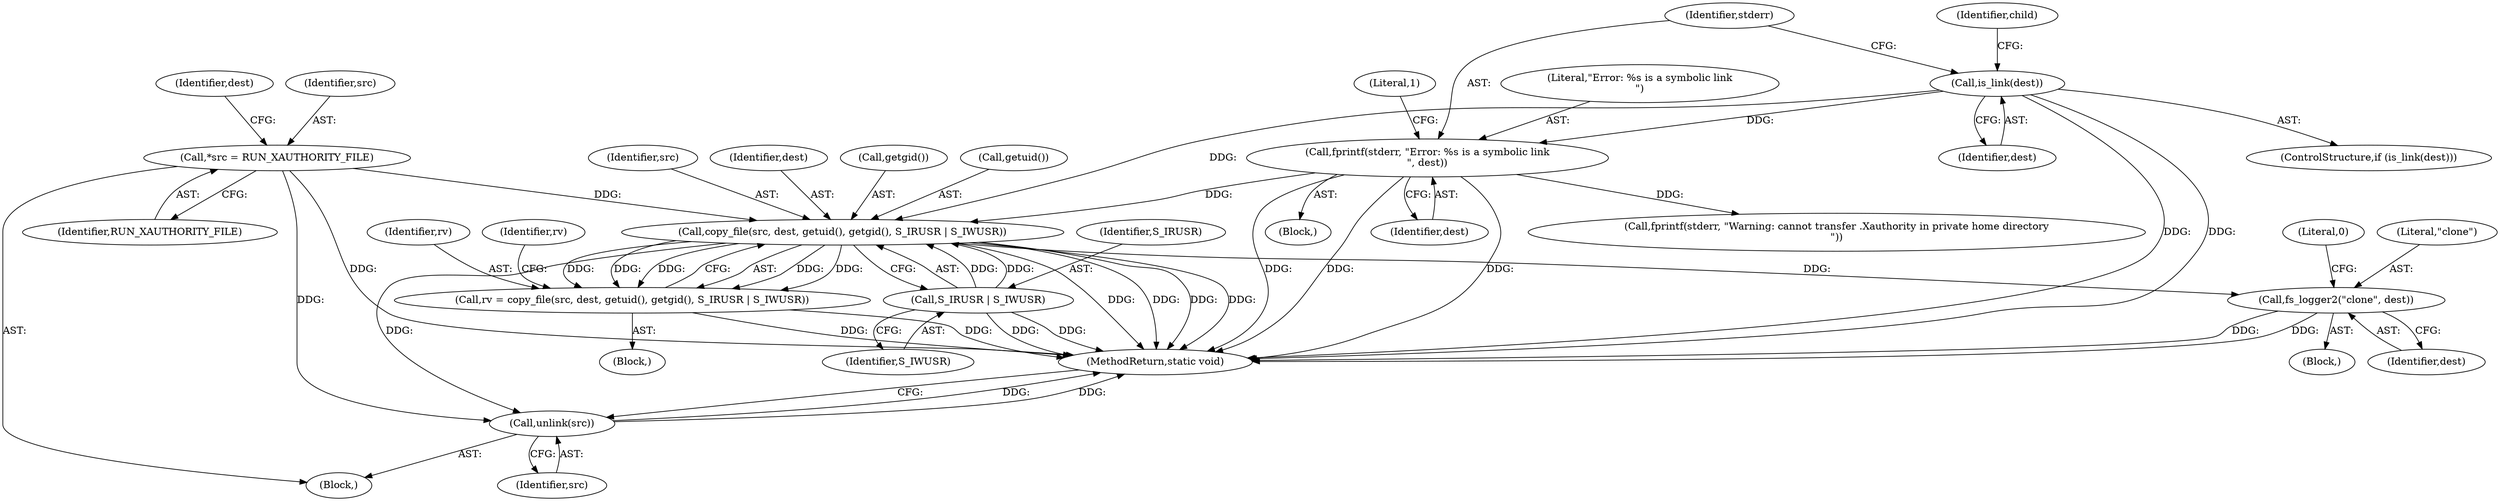 digraph "0_firejail_b8a4ff9775318ca5e679183884a6a63f3da8f863_0@API" {
"1000151" [label="(Call,copy_file(src, dest, getuid(), getgid(), S_IRUSR | S_IWUSR))"];
"1000104" [label="(Call,*src = RUN_XAUTHORITY_FILE)"];
"1000122" [label="(Call,is_link(dest))"];
"1000125" [label="(Call,fprintf(stderr, \"Error: %s is a symbolic link\n\", dest))"];
"1000156" [label="(Call,S_IRUSR | S_IWUSR)"];
"1000149" [label="(Call,rv = copy_file(src, dest, getuid(), getgid(), S_IRUSR | S_IWUSR))"];
"1000166" [label="(Call,fs_logger2(\"clone\", dest))"];
"1000175" [label="(Call,unlink(src))"];
"1000165" [label="(Block,)"];
"1000106" [label="(Identifier,RUN_XAUTHORITY_FILE)"];
"1000175" [label="(Call,unlink(src))"];
"1000170" [label="(Literal,0)"];
"1000166" [label="(Call,fs_logger2(\"clone\", dest))"];
"1000130" [label="(Literal,1)"];
"1000126" [label="(Identifier,stderr)"];
"1000158" [label="(Identifier,S_IWUSR)"];
"1000124" [label="(Block,)"];
"1000152" [label="(Identifier,src)"];
"1000127" [label="(Literal,\"Error: %s is a symbolic link\n\")"];
"1000153" [label="(Identifier,dest)"];
"1000121" [label="(ControlStructure,if (is_link(dest)))"];
"1000145" [label="(Block,)"];
"1000149" [label="(Call,rv = copy_file(src, dest, getuid(), getgid(), S_IRUSR | S_IWUSR))"];
"1000112" [label="(Identifier,dest)"];
"1000150" [label="(Identifier,rv)"];
"1000105" [label="(Identifier,src)"];
"1000122" [label="(Call,is_link(dest))"];
"1000177" [label="(MethodReturn,static void)"];
"1000167" [label="(Literal,\"clone\")"];
"1000102" [label="(Block,)"];
"1000128" [label="(Identifier,dest)"];
"1000151" [label="(Call,copy_file(src, dest, getuid(), getgid(), S_IRUSR | S_IWUSR))"];
"1000168" [label="(Identifier,dest)"];
"1000123" [label="(Identifier,dest)"];
"1000125" [label="(Call,fprintf(stderr, \"Error: %s is a symbolic link\n\", dest))"];
"1000155" [label="(Call,getgid())"];
"1000157" [label="(Identifier,S_IRUSR)"];
"1000133" [label="(Identifier,child)"];
"1000154" [label="(Call,getuid())"];
"1000160" [label="(Identifier,rv)"];
"1000104" [label="(Call,*src = RUN_XAUTHORITY_FILE)"];
"1000176" [label="(Identifier,src)"];
"1000156" [label="(Call,S_IRUSR | S_IWUSR)"];
"1000161" [label="(Call,fprintf(stderr, \"Warning: cannot transfer .Xauthority in private home directory\n\"))"];
"1000151" -> "1000149"  [label="AST: "];
"1000151" -> "1000156"  [label="CFG: "];
"1000152" -> "1000151"  [label="AST: "];
"1000153" -> "1000151"  [label="AST: "];
"1000154" -> "1000151"  [label="AST: "];
"1000155" -> "1000151"  [label="AST: "];
"1000156" -> "1000151"  [label="AST: "];
"1000149" -> "1000151"  [label="CFG: "];
"1000151" -> "1000177"  [label="DDG: "];
"1000151" -> "1000177"  [label="DDG: "];
"1000151" -> "1000177"  [label="DDG: "];
"1000151" -> "1000177"  [label="DDG: "];
"1000151" -> "1000149"  [label="DDG: "];
"1000151" -> "1000149"  [label="DDG: "];
"1000151" -> "1000149"  [label="DDG: "];
"1000151" -> "1000149"  [label="DDG: "];
"1000151" -> "1000149"  [label="DDG: "];
"1000104" -> "1000151"  [label="DDG: "];
"1000122" -> "1000151"  [label="DDG: "];
"1000125" -> "1000151"  [label="DDG: "];
"1000156" -> "1000151"  [label="DDG: "];
"1000156" -> "1000151"  [label="DDG: "];
"1000151" -> "1000166"  [label="DDG: "];
"1000151" -> "1000175"  [label="DDG: "];
"1000104" -> "1000102"  [label="AST: "];
"1000104" -> "1000106"  [label="CFG: "];
"1000105" -> "1000104"  [label="AST: "];
"1000106" -> "1000104"  [label="AST: "];
"1000112" -> "1000104"  [label="CFG: "];
"1000104" -> "1000177"  [label="DDG: "];
"1000104" -> "1000175"  [label="DDG: "];
"1000122" -> "1000121"  [label="AST: "];
"1000122" -> "1000123"  [label="CFG: "];
"1000123" -> "1000122"  [label="AST: "];
"1000126" -> "1000122"  [label="CFG: "];
"1000133" -> "1000122"  [label="CFG: "];
"1000122" -> "1000177"  [label="DDG: "];
"1000122" -> "1000177"  [label="DDG: "];
"1000122" -> "1000125"  [label="DDG: "];
"1000125" -> "1000124"  [label="AST: "];
"1000125" -> "1000128"  [label="CFG: "];
"1000126" -> "1000125"  [label="AST: "];
"1000127" -> "1000125"  [label="AST: "];
"1000128" -> "1000125"  [label="AST: "];
"1000130" -> "1000125"  [label="CFG: "];
"1000125" -> "1000177"  [label="DDG: "];
"1000125" -> "1000177"  [label="DDG: "];
"1000125" -> "1000177"  [label="DDG: "];
"1000125" -> "1000161"  [label="DDG: "];
"1000156" -> "1000158"  [label="CFG: "];
"1000157" -> "1000156"  [label="AST: "];
"1000158" -> "1000156"  [label="AST: "];
"1000156" -> "1000177"  [label="DDG: "];
"1000156" -> "1000177"  [label="DDG: "];
"1000149" -> "1000145"  [label="AST: "];
"1000150" -> "1000149"  [label="AST: "];
"1000160" -> "1000149"  [label="CFG: "];
"1000149" -> "1000177"  [label="DDG: "];
"1000149" -> "1000177"  [label="DDG: "];
"1000166" -> "1000165"  [label="AST: "];
"1000166" -> "1000168"  [label="CFG: "];
"1000167" -> "1000166"  [label="AST: "];
"1000168" -> "1000166"  [label="AST: "];
"1000170" -> "1000166"  [label="CFG: "];
"1000166" -> "1000177"  [label="DDG: "];
"1000166" -> "1000177"  [label="DDG: "];
"1000175" -> "1000102"  [label="AST: "];
"1000175" -> "1000176"  [label="CFG: "];
"1000176" -> "1000175"  [label="AST: "];
"1000177" -> "1000175"  [label="CFG: "];
"1000175" -> "1000177"  [label="DDG: "];
"1000175" -> "1000177"  [label="DDG: "];
}
